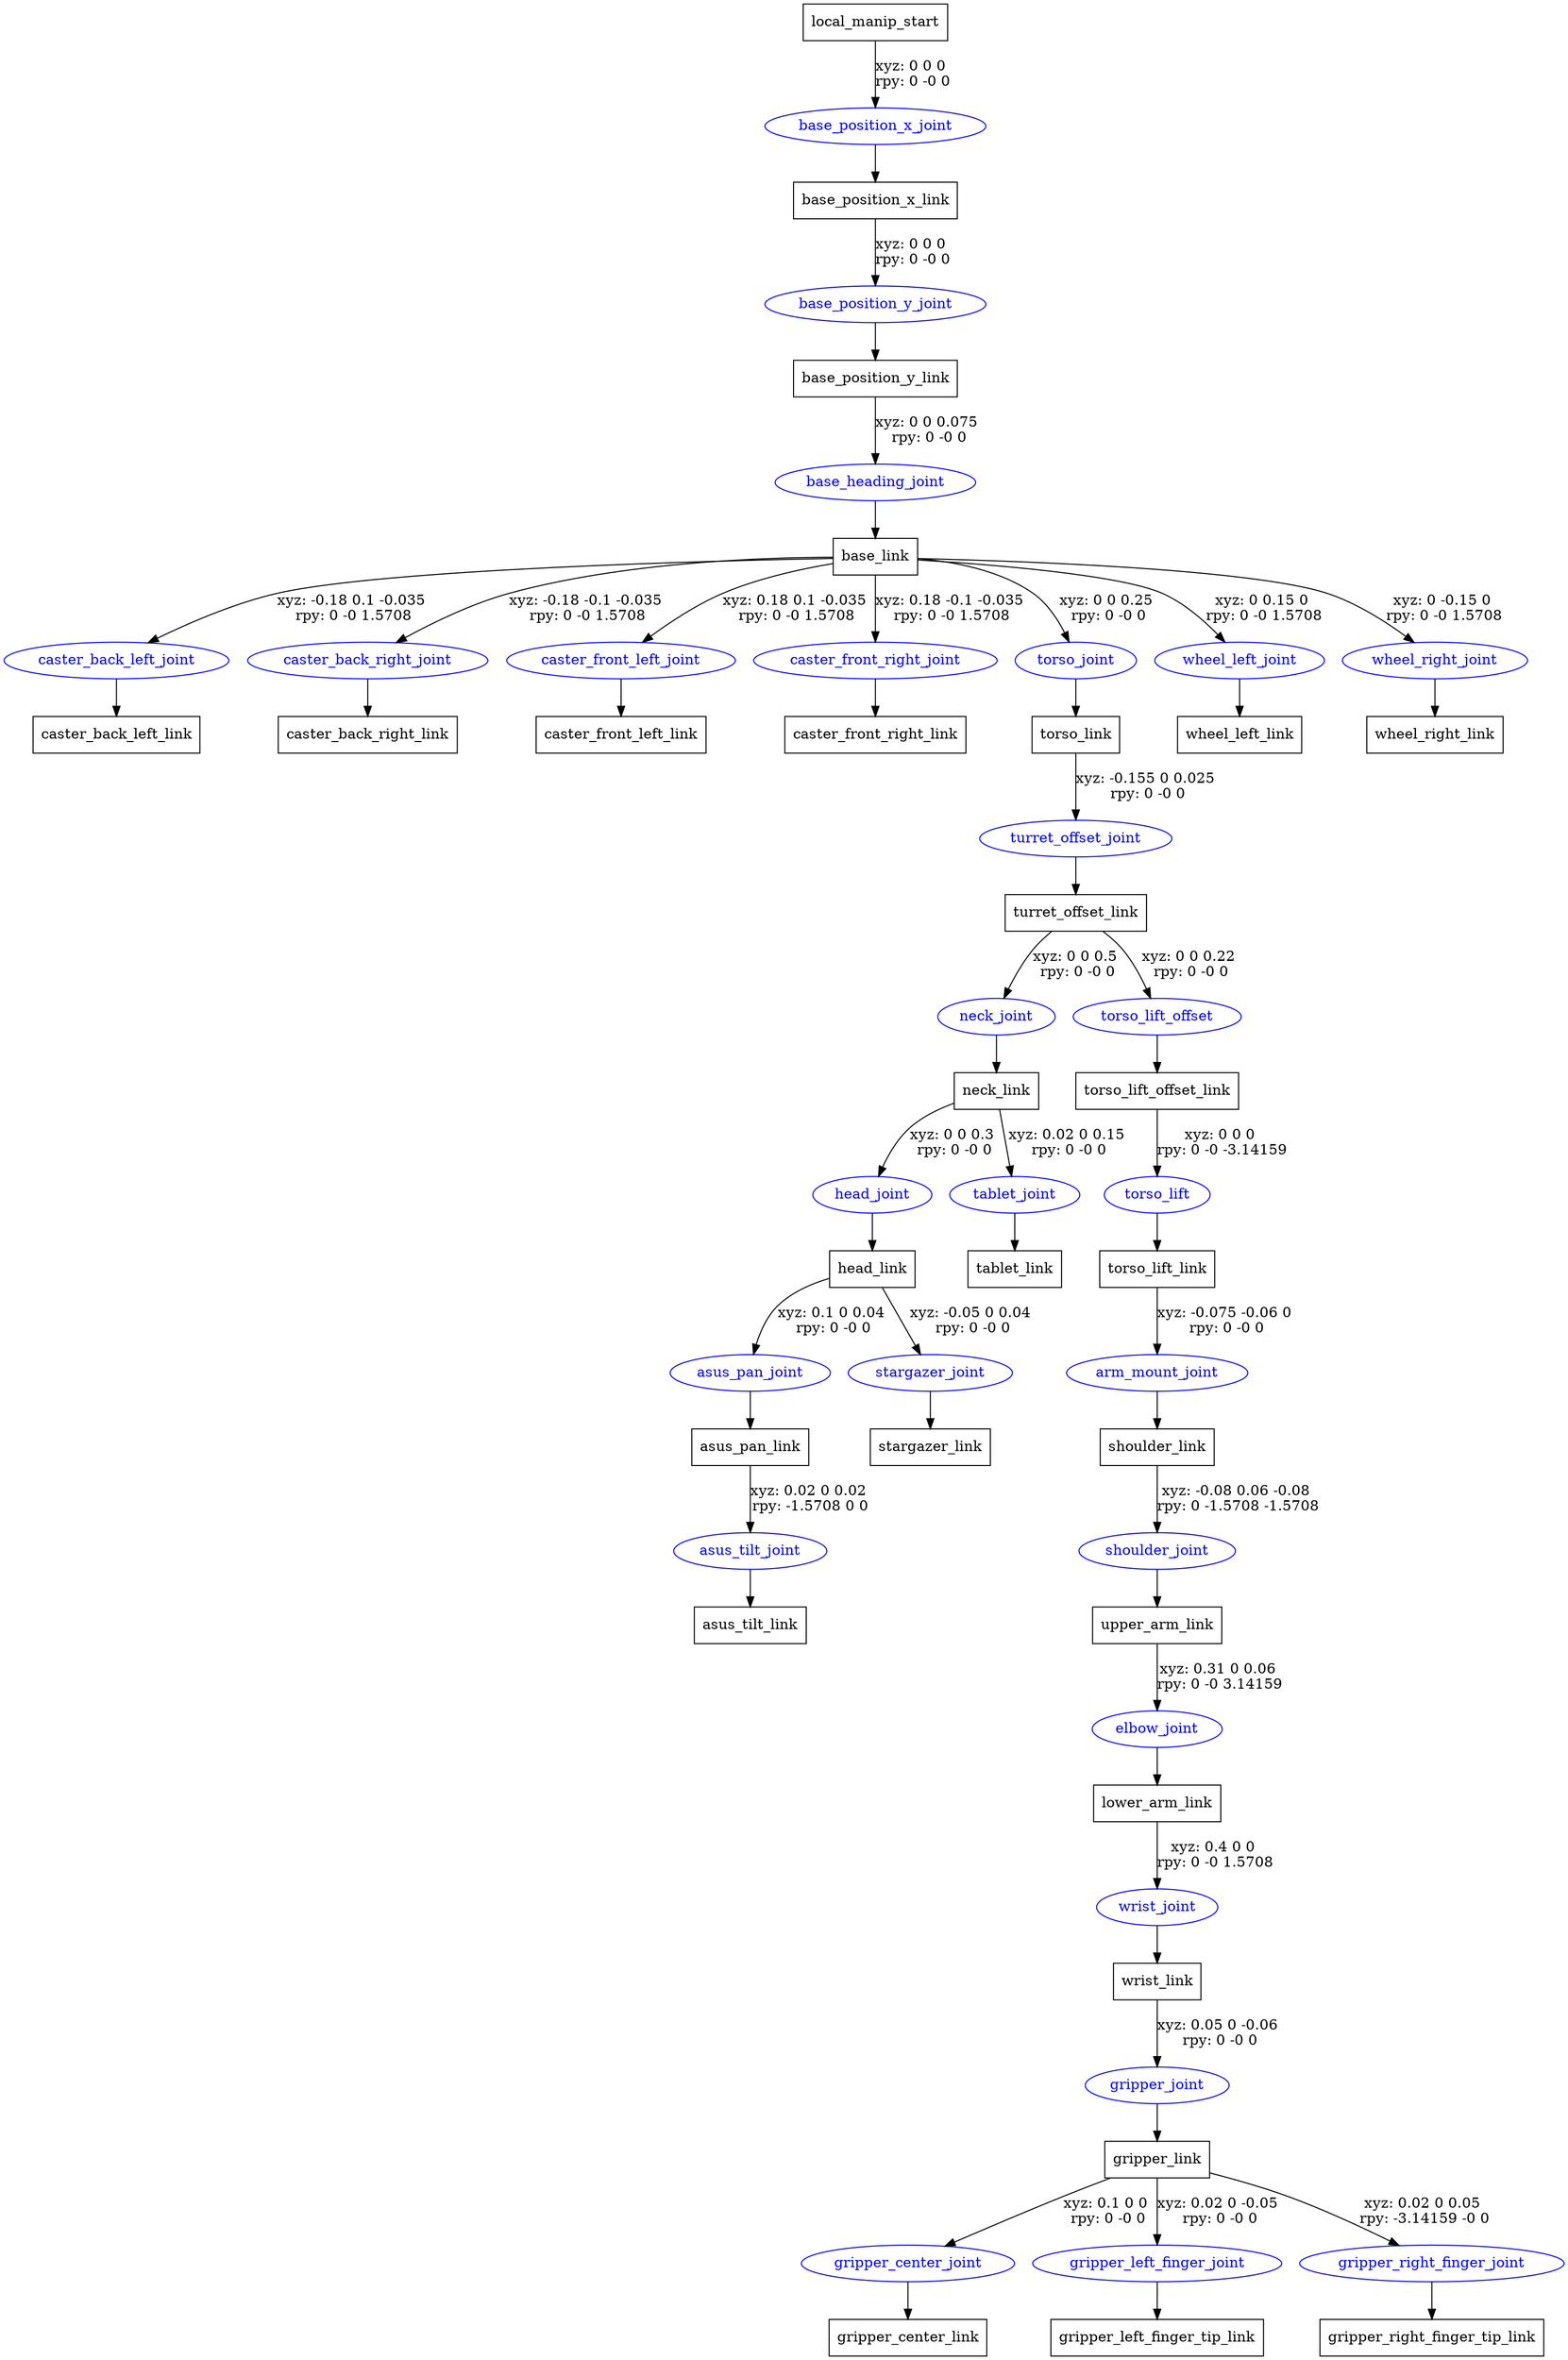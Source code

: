 digraph G {
node [shape=box];
"local_manip_start" [label="local_manip_start"];
"base_position_x_link" [label="base_position_x_link"];
"base_position_y_link" [label="base_position_y_link"];
"base_link" [label="base_link"];
"caster_back_left_link" [label="caster_back_left_link"];
"caster_back_right_link" [label="caster_back_right_link"];
"caster_front_left_link" [label="caster_front_left_link"];
"caster_front_right_link" [label="caster_front_right_link"];
"torso_link" [label="torso_link"];
"turret_offset_link" [label="turret_offset_link"];
"neck_link" [label="neck_link"];
"head_link" [label="head_link"];
"asus_pan_link" [label="asus_pan_link"];
"asus_tilt_link" [label="asus_tilt_link"];
"stargazer_link" [label="stargazer_link"];
"tablet_link" [label="tablet_link"];
"torso_lift_offset_link" [label="torso_lift_offset_link"];
"torso_lift_link" [label="torso_lift_link"];
"shoulder_link" [label="shoulder_link"];
"upper_arm_link" [label="upper_arm_link"];
"lower_arm_link" [label="lower_arm_link"];
"wrist_link" [label="wrist_link"];
"gripper_link" [label="gripper_link"];
"gripper_center_link" [label="gripper_center_link"];
"gripper_left_finger_tip_link" [label="gripper_left_finger_tip_link"];
"gripper_right_finger_tip_link" [label="gripper_right_finger_tip_link"];
"wheel_left_link" [label="wheel_left_link"];
"wheel_right_link" [label="wheel_right_link"];
node [shape=ellipse, color=blue, fontcolor=blue];
"local_manip_start" -> "base_position_x_joint" [label="xyz: 0 0 0 \nrpy: 0 -0 0"]
"base_position_x_joint" -> "base_position_x_link"
"base_position_x_link" -> "base_position_y_joint" [label="xyz: 0 0 0 \nrpy: 0 -0 0"]
"base_position_y_joint" -> "base_position_y_link"
"base_position_y_link" -> "base_heading_joint" [label="xyz: 0 0 0.075 \nrpy: 0 -0 0"]
"base_heading_joint" -> "base_link"
"base_link" -> "caster_back_left_joint" [label="xyz: -0.18 0.1 -0.035 \nrpy: 0 -0 1.5708"]
"caster_back_left_joint" -> "caster_back_left_link"
"base_link" -> "caster_back_right_joint" [label="xyz: -0.18 -0.1 -0.035 \nrpy: 0 -0 1.5708"]
"caster_back_right_joint" -> "caster_back_right_link"
"base_link" -> "caster_front_left_joint" [label="xyz: 0.18 0.1 -0.035 \nrpy: 0 -0 1.5708"]
"caster_front_left_joint" -> "caster_front_left_link"
"base_link" -> "caster_front_right_joint" [label="xyz: 0.18 -0.1 -0.035 \nrpy: 0 -0 1.5708"]
"caster_front_right_joint" -> "caster_front_right_link"
"base_link" -> "torso_joint" [label="xyz: 0 0 0.25 \nrpy: 0 -0 0"]
"torso_joint" -> "torso_link"
"torso_link" -> "turret_offset_joint" [label="xyz: -0.155 0 0.025 \nrpy: 0 -0 0"]
"turret_offset_joint" -> "turret_offset_link"
"turret_offset_link" -> "neck_joint" [label="xyz: 0 0 0.5 \nrpy: 0 -0 0"]
"neck_joint" -> "neck_link"
"neck_link" -> "head_joint" [label="xyz: 0 0 0.3 \nrpy: 0 -0 0"]
"head_joint" -> "head_link"
"head_link" -> "asus_pan_joint" [label="xyz: 0.1 0 0.04 \nrpy: 0 -0 0"]
"asus_pan_joint" -> "asus_pan_link"
"asus_pan_link" -> "asus_tilt_joint" [label="xyz: 0.02 0 0.02 \nrpy: -1.5708 0 0"]
"asus_tilt_joint" -> "asus_tilt_link"
"head_link" -> "stargazer_joint" [label="xyz: -0.05 0 0.04 \nrpy: 0 -0 0"]
"stargazer_joint" -> "stargazer_link"
"neck_link" -> "tablet_joint" [label="xyz: 0.02 0 0.15 \nrpy: 0 -0 0"]
"tablet_joint" -> "tablet_link"
"turret_offset_link" -> "torso_lift_offset" [label="xyz: 0 0 0.22 \nrpy: 0 -0 0"]
"torso_lift_offset" -> "torso_lift_offset_link"
"torso_lift_offset_link" -> "torso_lift" [label="xyz: 0 0 0 \nrpy: 0 -0 -3.14159"]
"torso_lift" -> "torso_lift_link"
"torso_lift_link" -> "arm_mount_joint" [label="xyz: -0.075 -0.06 0 \nrpy: 0 -0 0"]
"arm_mount_joint" -> "shoulder_link"
"shoulder_link" -> "shoulder_joint" [label="xyz: -0.08 0.06 -0.08 \nrpy: 0 -1.5708 -1.5708"]
"shoulder_joint" -> "upper_arm_link"
"upper_arm_link" -> "elbow_joint" [label="xyz: 0.31 0 0.06 \nrpy: 0 -0 3.14159"]
"elbow_joint" -> "lower_arm_link"
"lower_arm_link" -> "wrist_joint" [label="xyz: 0.4 0 0 \nrpy: 0 -0 1.5708"]
"wrist_joint" -> "wrist_link"
"wrist_link" -> "gripper_joint" [label="xyz: 0.05 0 -0.06 \nrpy: 0 -0 0"]
"gripper_joint" -> "gripper_link"
"gripper_link" -> "gripper_center_joint" [label="xyz: 0.1 0 0 \nrpy: 0 -0 0"]
"gripper_center_joint" -> "gripper_center_link"
"gripper_link" -> "gripper_left_finger_joint" [label="xyz: 0.02 0 -0.05 \nrpy: 0 -0 0"]
"gripper_left_finger_joint" -> "gripper_left_finger_tip_link"
"gripper_link" -> "gripper_right_finger_joint" [label="xyz: 0.02 0 0.05 \nrpy: -3.14159 -0 0"]
"gripper_right_finger_joint" -> "gripper_right_finger_tip_link"
"base_link" -> "wheel_left_joint" [label="xyz: 0 0.15 0 \nrpy: 0 -0 1.5708"]
"wheel_left_joint" -> "wheel_left_link"
"base_link" -> "wheel_right_joint" [label="xyz: 0 -0.15 0 \nrpy: 0 -0 1.5708"]
"wheel_right_joint" -> "wheel_right_link"
}

